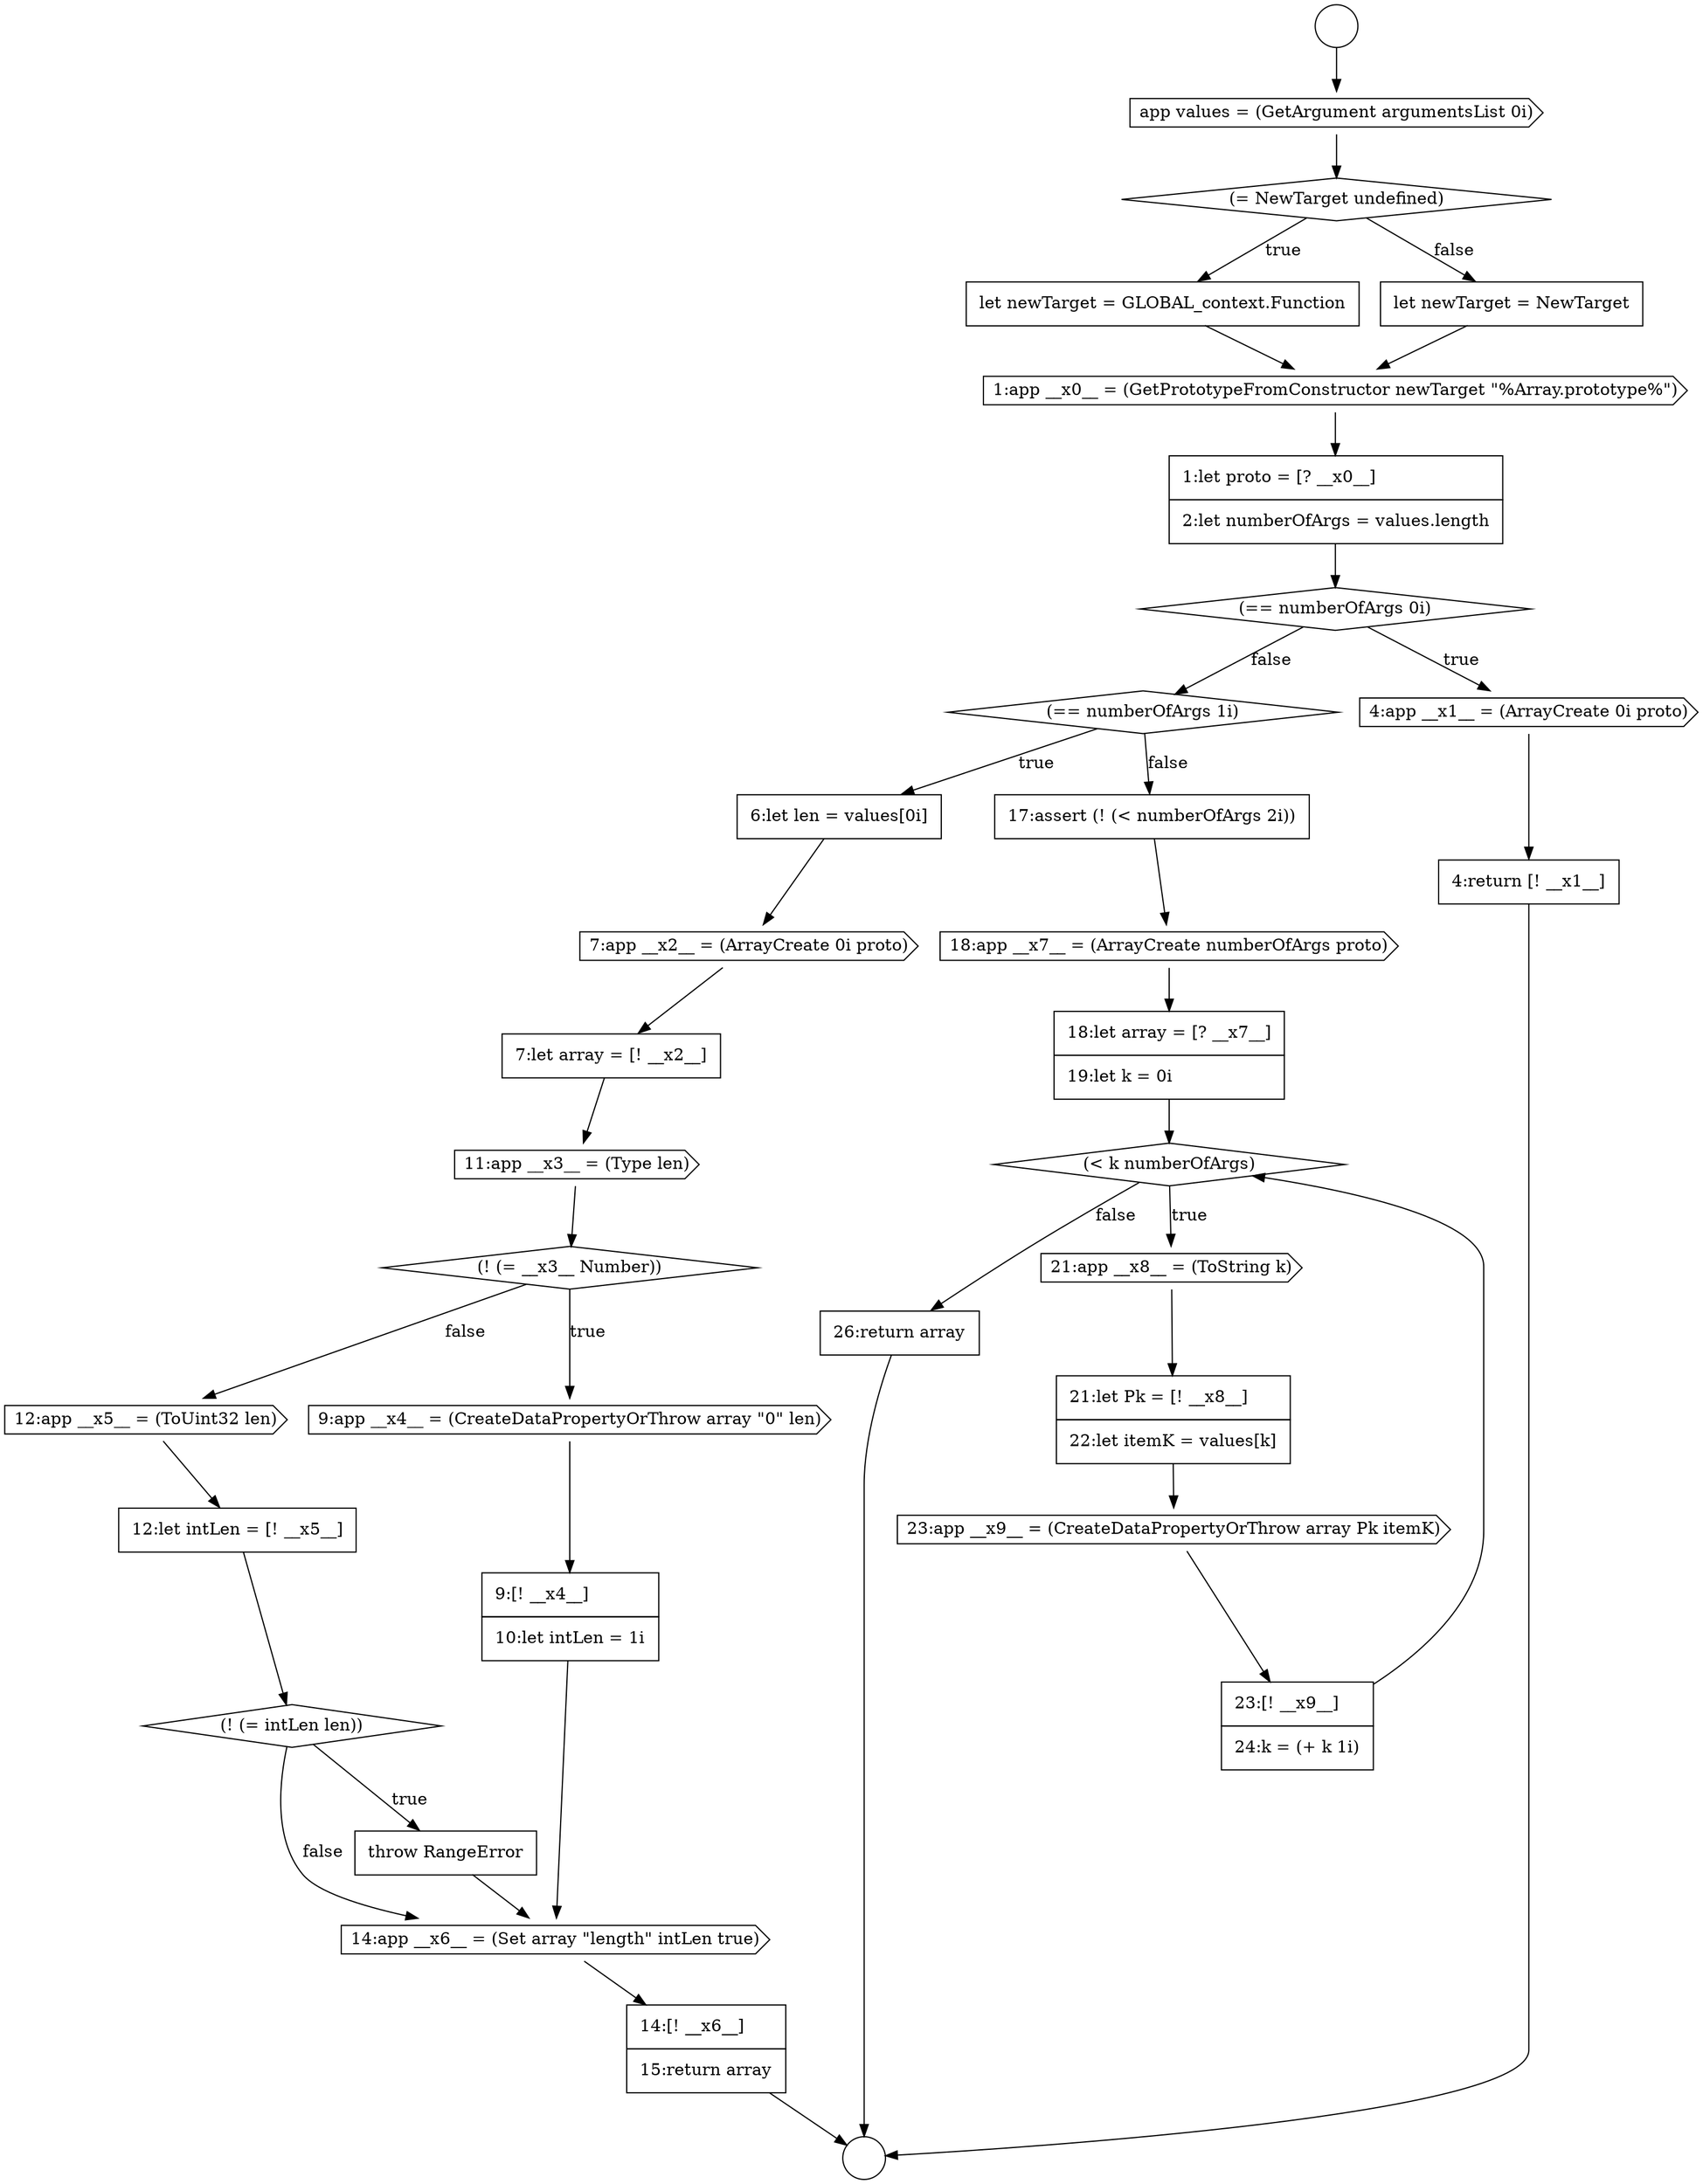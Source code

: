 digraph {
  node15541 [shape=circle label=" " color="black" fillcolor="white" style=filled]
  node15542 [shape=cds, label=<<font color="black">app values = (GetArgument argumentsList 0i)</font>> color="black" fillcolor="white" style=filled]
  node15563 [shape=cds, label=<<font color="black">14:app __x6__ = (Set array &quot;length&quot; intLen true)</font>> color="black" fillcolor="white" style=filled]
  node15546 [shape=cds, label=<<font color="black">1:app __x0__ = (GetPrototypeFromConstructor newTarget &quot;%Array.prototype%&quot;)</font>> color="black" fillcolor="white" style=filled]
  node15559 [shape=cds, label=<<font color="black">12:app __x5__ = (ToUint32 len)</font>> color="black" fillcolor="white" style=filled]
  node15552 [shape=none, margin=0, label=<<font color="black">
    <table border="0" cellborder="1" cellspacing="0" cellpadding="10">
      <tr><td align="left">6:let len = values[0i]</td></tr>
    </table>
  </font>> color="black" fillcolor="white" style=filled]
  node15562 [shape=none, margin=0, label=<<font color="black">
    <table border="0" cellborder="1" cellspacing="0" cellpadding="10">
      <tr><td align="left">throw RangeError</td></tr>
    </table>
  </font>> color="black" fillcolor="white" style=filled]
  node15543 [shape=diamond, label=<<font color="black">(= NewTarget undefined)</font>> color="black" fillcolor="white" style=filled]
  node15566 [shape=cds, label=<<font color="black">18:app __x7__ = (ArrayCreate numberOfArgs proto)</font>> color="black" fillcolor="white" style=filled]
  node15571 [shape=cds, label=<<font color="black">23:app __x9__ = (CreateDataPropertyOrThrow array Pk itemK)</font>> color="black" fillcolor="white" style=filled]
  node15556 [shape=diamond, label=<<font color="black">(! (= __x3__ Number))</font>> color="black" fillcolor="white" style=filled]
  node15557 [shape=cds, label=<<font color="black">9:app __x4__ = (CreateDataPropertyOrThrow array &quot;0&quot; len)</font>> color="black" fillcolor="white" style=filled]
  node15548 [shape=diamond, label=<<font color="black">(== numberOfArgs 0i)</font>> color="black" fillcolor="white" style=filled]
  node15561 [shape=diamond, label=<<font color="black">(! (= intLen len))</font>> color="black" fillcolor="white" style=filled]
  node15544 [shape=none, margin=0, label=<<font color="black">
    <table border="0" cellborder="1" cellspacing="0" cellpadding="10">
      <tr><td align="left">let newTarget = GLOBAL_context.Function</td></tr>
    </table>
  </font>> color="black" fillcolor="white" style=filled]
  node15540 [shape=circle label=" " color="black" fillcolor="white" style=filled]
  node15553 [shape=cds, label=<<font color="black">7:app __x2__ = (ArrayCreate 0i proto)</font>> color="black" fillcolor="white" style=filled]
  node15564 [shape=none, margin=0, label=<<font color="black">
    <table border="0" cellborder="1" cellspacing="0" cellpadding="10">
      <tr><td align="left">14:[! __x6__]</td></tr>
      <tr><td align="left">15:return array</td></tr>
    </table>
  </font>> color="black" fillcolor="white" style=filled]
  node15558 [shape=none, margin=0, label=<<font color="black">
    <table border="0" cellborder="1" cellspacing="0" cellpadding="10">
      <tr><td align="left">9:[! __x4__]</td></tr>
      <tr><td align="left">10:let intLen = 1i</td></tr>
    </table>
  </font>> color="black" fillcolor="white" style=filled]
  node15573 [shape=none, margin=0, label=<<font color="black">
    <table border="0" cellborder="1" cellspacing="0" cellpadding="10">
      <tr><td align="left">26:return array</td></tr>
    </table>
  </font>> color="black" fillcolor="white" style=filled]
  node15547 [shape=none, margin=0, label=<<font color="black">
    <table border="0" cellborder="1" cellspacing="0" cellpadding="10">
      <tr><td align="left">1:let proto = [? __x0__]</td></tr>
      <tr><td align="left">2:let numberOfArgs = values.length</td></tr>
    </table>
  </font>> color="black" fillcolor="white" style=filled]
  node15568 [shape=diamond, label=<<font color="black">(&lt; k numberOfArgs)</font>> color="black" fillcolor="white" style=filled]
  node15554 [shape=none, margin=0, label=<<font color="black">
    <table border="0" cellborder="1" cellspacing="0" cellpadding="10">
      <tr><td align="left">7:let array = [! __x2__]</td></tr>
    </table>
  </font>> color="black" fillcolor="white" style=filled]
  node15569 [shape=cds, label=<<font color="black">21:app __x8__ = (ToString k)</font>> color="black" fillcolor="white" style=filled]
  node15545 [shape=none, margin=0, label=<<font color="black">
    <table border="0" cellborder="1" cellspacing="0" cellpadding="10">
      <tr><td align="left">let newTarget = NewTarget</td></tr>
    </table>
  </font>> color="black" fillcolor="white" style=filled]
  node15550 [shape=none, margin=0, label=<<font color="black">
    <table border="0" cellborder="1" cellspacing="0" cellpadding="10">
      <tr><td align="left">4:return [! __x1__]</td></tr>
    </table>
  </font>> color="black" fillcolor="white" style=filled]
  node15555 [shape=cds, label=<<font color="black">11:app __x3__ = (Type len)</font>> color="black" fillcolor="white" style=filled]
  node15560 [shape=none, margin=0, label=<<font color="black">
    <table border="0" cellborder="1" cellspacing="0" cellpadding="10">
      <tr><td align="left">12:let intLen = [! __x5__]</td></tr>
    </table>
  </font>> color="black" fillcolor="white" style=filled]
  node15567 [shape=none, margin=0, label=<<font color="black">
    <table border="0" cellborder="1" cellspacing="0" cellpadding="10">
      <tr><td align="left">18:let array = [? __x7__]</td></tr>
      <tr><td align="left">19:let k = 0i</td></tr>
    </table>
  </font>> color="black" fillcolor="white" style=filled]
  node15570 [shape=none, margin=0, label=<<font color="black">
    <table border="0" cellborder="1" cellspacing="0" cellpadding="10">
      <tr><td align="left">21:let Pk = [! __x8__]</td></tr>
      <tr><td align="left">22:let itemK = values[k]</td></tr>
    </table>
  </font>> color="black" fillcolor="white" style=filled]
  node15551 [shape=diamond, label=<<font color="black">(== numberOfArgs 1i)</font>> color="black" fillcolor="white" style=filled]
  node15549 [shape=cds, label=<<font color="black">4:app __x1__ = (ArrayCreate 0i proto)</font>> color="black" fillcolor="white" style=filled]
  node15572 [shape=none, margin=0, label=<<font color="black">
    <table border="0" cellborder="1" cellspacing="0" cellpadding="10">
      <tr><td align="left">23:[! __x9__]</td></tr>
      <tr><td align="left">24:k = (+ k 1i)</td></tr>
    </table>
  </font>> color="black" fillcolor="white" style=filled]
  node15565 [shape=none, margin=0, label=<<font color="black">
    <table border="0" cellborder="1" cellspacing="0" cellpadding="10">
      <tr><td align="left">17:assert (! (&lt; numberOfArgs 2i))</td></tr>
    </table>
  </font>> color="black" fillcolor="white" style=filled]
  node15569 -> node15570 [ color="black"]
  node15551 -> node15552 [label=<<font color="black">true</font>> color="black"]
  node15551 -> node15565 [label=<<font color="black">false</font>> color="black"]
  node15548 -> node15549 [label=<<font color="black">true</font>> color="black"]
  node15548 -> node15551 [label=<<font color="black">false</font>> color="black"]
  node15556 -> node15557 [label=<<font color="black">true</font>> color="black"]
  node15556 -> node15559 [label=<<font color="black">false</font>> color="black"]
  node15546 -> node15547 [ color="black"]
  node15570 -> node15571 [ color="black"]
  node15566 -> node15567 [ color="black"]
  node15559 -> node15560 [ color="black"]
  node15573 -> node15541 [ color="black"]
  node15542 -> node15543 [ color="black"]
  node15558 -> node15563 [ color="black"]
  node15543 -> node15544 [label=<<font color="black">true</font>> color="black"]
  node15543 -> node15545 [label=<<font color="black">false</font>> color="black"]
  node15544 -> node15546 [ color="black"]
  node15560 -> node15561 [ color="black"]
  node15557 -> node15558 [ color="black"]
  node15545 -> node15546 [ color="black"]
  node15567 -> node15568 [ color="black"]
  node15561 -> node15562 [label=<<font color="black">true</font>> color="black"]
  node15561 -> node15563 [label=<<font color="black">false</font>> color="black"]
  node15563 -> node15564 [ color="black"]
  node15571 -> node15572 [ color="black"]
  node15572 -> node15568 [ color="black"]
  node15547 -> node15548 [ color="black"]
  node15540 -> node15542 [ color="black"]
  node15565 -> node15566 [ color="black"]
  node15555 -> node15556 [ color="black"]
  node15553 -> node15554 [ color="black"]
  node15554 -> node15555 [ color="black"]
  node15562 -> node15563 [ color="black"]
  node15552 -> node15553 [ color="black"]
  node15568 -> node15569 [label=<<font color="black">true</font>> color="black"]
  node15568 -> node15573 [label=<<font color="black">false</font>> color="black"]
  node15549 -> node15550 [ color="black"]
  node15550 -> node15541 [ color="black"]
  node15564 -> node15541 [ color="black"]
}

